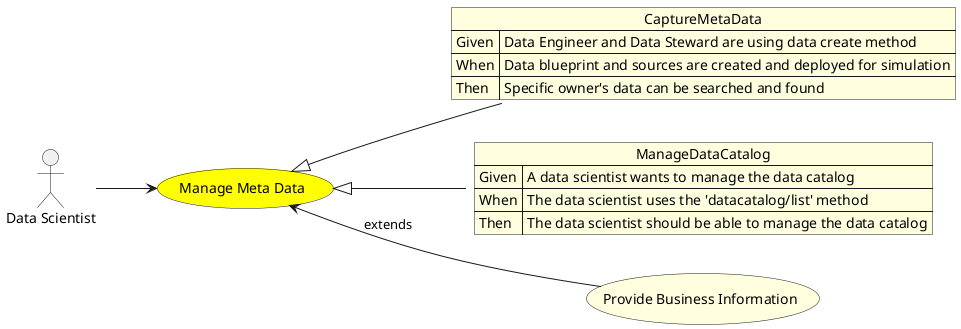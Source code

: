 @startuml


left to right direction

usecase "Manage Meta Data" as ManageMetaData #yellow

Actor "Data Scientist" as DataScientist

DataScientist --> ManageMetaData



json CaptureMetaData #lightyellow {
    "Given": "Data Engineer and Data Steward are using data create method",
    "When": "Data blueprint and sources are created and deployed for simulation",
    "Then": "Specific owner&#39;s data can be searched and found"
}

ManageMetaData <|-- CaptureMetaData

json ManageDataCatalog #lightyellow {
    "Given": "A data scientist wants to manage the data catalog",
    "When": "The data scientist uses the &#39;datacatalog/list&#39; method",
    "Then": "The data scientist should be able to manage the data catalog"
}

ManageMetaData <|-- ManageDataCatalog



usecase "Provide Business Information" as ProvideBusinessInformation #lightyellow

ManageMetaData <-- ProvideBusinessInformation : extends







@enduml
